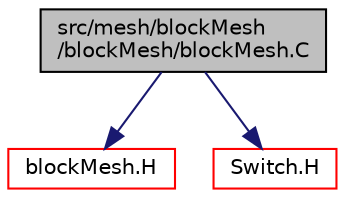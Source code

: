digraph "src/mesh/blockMesh/blockMesh/blockMesh.C"
{
  bgcolor="transparent";
  edge [fontname="Helvetica",fontsize="10",labelfontname="Helvetica",labelfontsize="10"];
  node [fontname="Helvetica",fontsize="10",shape=record];
  Node0 [label="src/mesh/blockMesh\l/blockMesh/blockMesh.C",height=0.2,width=0.4,color="black", fillcolor="grey75", style="filled", fontcolor="black"];
  Node0 -> Node1 [color="midnightblue",fontsize="10",style="solid",fontname="Helvetica"];
  Node1 [label="blockMesh.H",height=0.2,width=0.4,color="red",URL="$a07544.html"];
  Node0 -> Node246 [color="midnightblue",fontsize="10",style="solid",fontname="Helvetica"];
  Node246 [label="Switch.H",height=0.2,width=0.4,color="red",URL="$a12926.html"];
}
